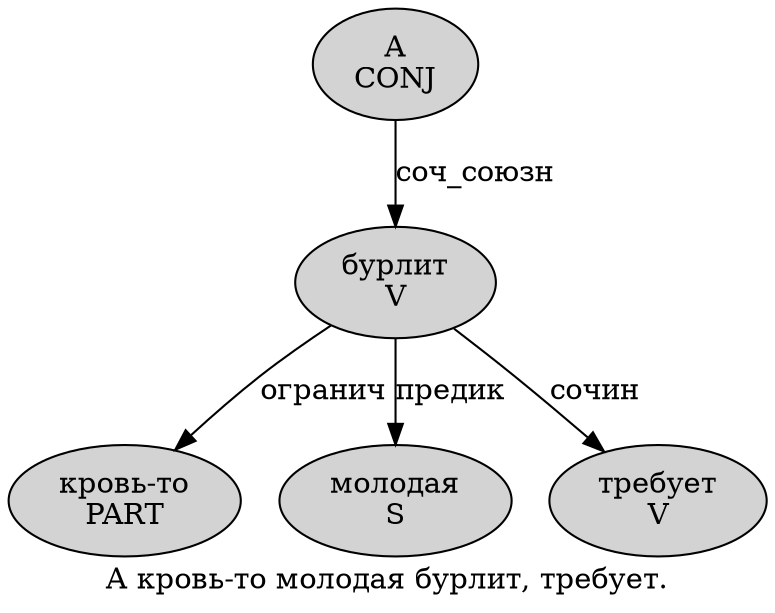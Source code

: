 digraph SENTENCE_3190 {
	graph [label="А кровь-то молодая бурлит, требует."]
	node [style=filled]
		0 [label="А
CONJ" color="" fillcolor=lightgray penwidth=1 shape=ellipse]
		1 [label="кровь-то
PART" color="" fillcolor=lightgray penwidth=1 shape=ellipse]
		2 [label="молодая
S" color="" fillcolor=lightgray penwidth=1 shape=ellipse]
		3 [label="бурлит
V" color="" fillcolor=lightgray penwidth=1 shape=ellipse]
		5 [label="требует
V" color="" fillcolor=lightgray penwidth=1 shape=ellipse]
			0 -> 3 [label="соч_союзн"]
			3 -> 1 [label="огранич"]
			3 -> 2 [label="предик"]
			3 -> 5 [label="сочин"]
}